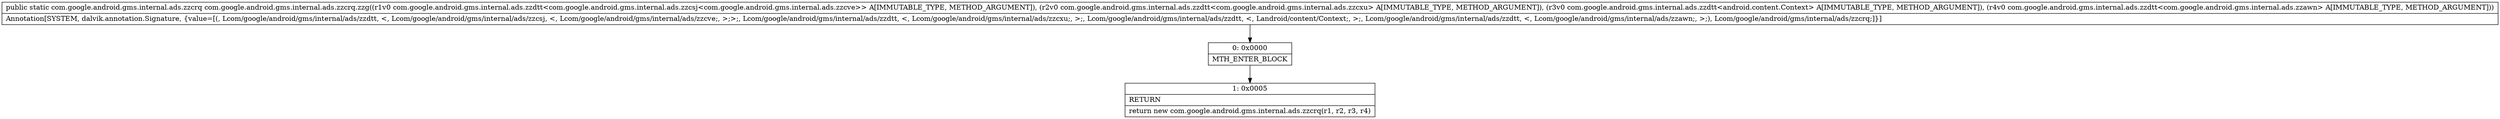 digraph "CFG forcom.google.android.gms.internal.ads.zzcrq.zzg(Lcom\/google\/android\/gms\/internal\/ads\/zzdtt;Lcom\/google\/android\/gms\/internal\/ads\/zzdtt;Lcom\/google\/android\/gms\/internal\/ads\/zzdtt;Lcom\/google\/android\/gms\/internal\/ads\/zzdtt;)Lcom\/google\/android\/gms\/internal\/ads\/zzcrq;" {
Node_0 [shape=record,label="{0\:\ 0x0000|MTH_ENTER_BLOCK\l}"];
Node_1 [shape=record,label="{1\:\ 0x0005|RETURN\l|return new com.google.android.gms.internal.ads.zzcrq(r1, r2, r3, r4)\l}"];
MethodNode[shape=record,label="{public static com.google.android.gms.internal.ads.zzcrq com.google.android.gms.internal.ads.zzcrq.zzg((r1v0 com.google.android.gms.internal.ads.zzdtt\<com.google.android.gms.internal.ads.zzcsj\<com.google.android.gms.internal.ads.zzcve\>\> A[IMMUTABLE_TYPE, METHOD_ARGUMENT]), (r2v0 com.google.android.gms.internal.ads.zzdtt\<com.google.android.gms.internal.ads.zzcxu\> A[IMMUTABLE_TYPE, METHOD_ARGUMENT]), (r3v0 com.google.android.gms.internal.ads.zzdtt\<android.content.Context\> A[IMMUTABLE_TYPE, METHOD_ARGUMENT]), (r4v0 com.google.android.gms.internal.ads.zzdtt\<com.google.android.gms.internal.ads.zzawn\> A[IMMUTABLE_TYPE, METHOD_ARGUMENT]))  | Annotation[SYSTEM, dalvik.annotation.Signature, \{value=[(, Lcom\/google\/android\/gms\/internal\/ads\/zzdtt, \<, Lcom\/google\/android\/gms\/internal\/ads\/zzcsj, \<, Lcom\/google\/android\/gms\/internal\/ads\/zzcve;, \>;\>;, Lcom\/google\/android\/gms\/internal\/ads\/zzdtt, \<, Lcom\/google\/android\/gms\/internal\/ads\/zzcxu;, \>;, Lcom\/google\/android\/gms\/internal\/ads\/zzdtt, \<, Landroid\/content\/Context;, \>;, Lcom\/google\/android\/gms\/internal\/ads\/zzdtt, \<, Lcom\/google\/android\/gms\/internal\/ads\/zzawn;, \>;), Lcom\/google\/android\/gms\/internal\/ads\/zzcrq;]\}]\l}"];
MethodNode -> Node_0;
Node_0 -> Node_1;
}

